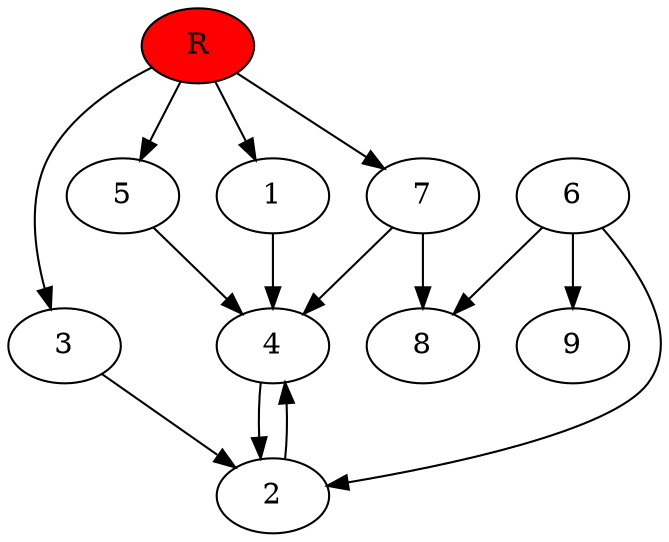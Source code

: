 digraph prb13463 {
	1
	2
	3
	4
	5
	6
	7
	8
	R [fillcolor="#ff0000" style=filled]
	1 -> 4
	2 -> 4
	3 -> 2
	4 -> 2
	5 -> 4
	6 -> 2
	6 -> 8
	6 -> 9
	7 -> 4
	7 -> 8
	R -> 1
	R -> 3
	R -> 5
	R -> 7
}
